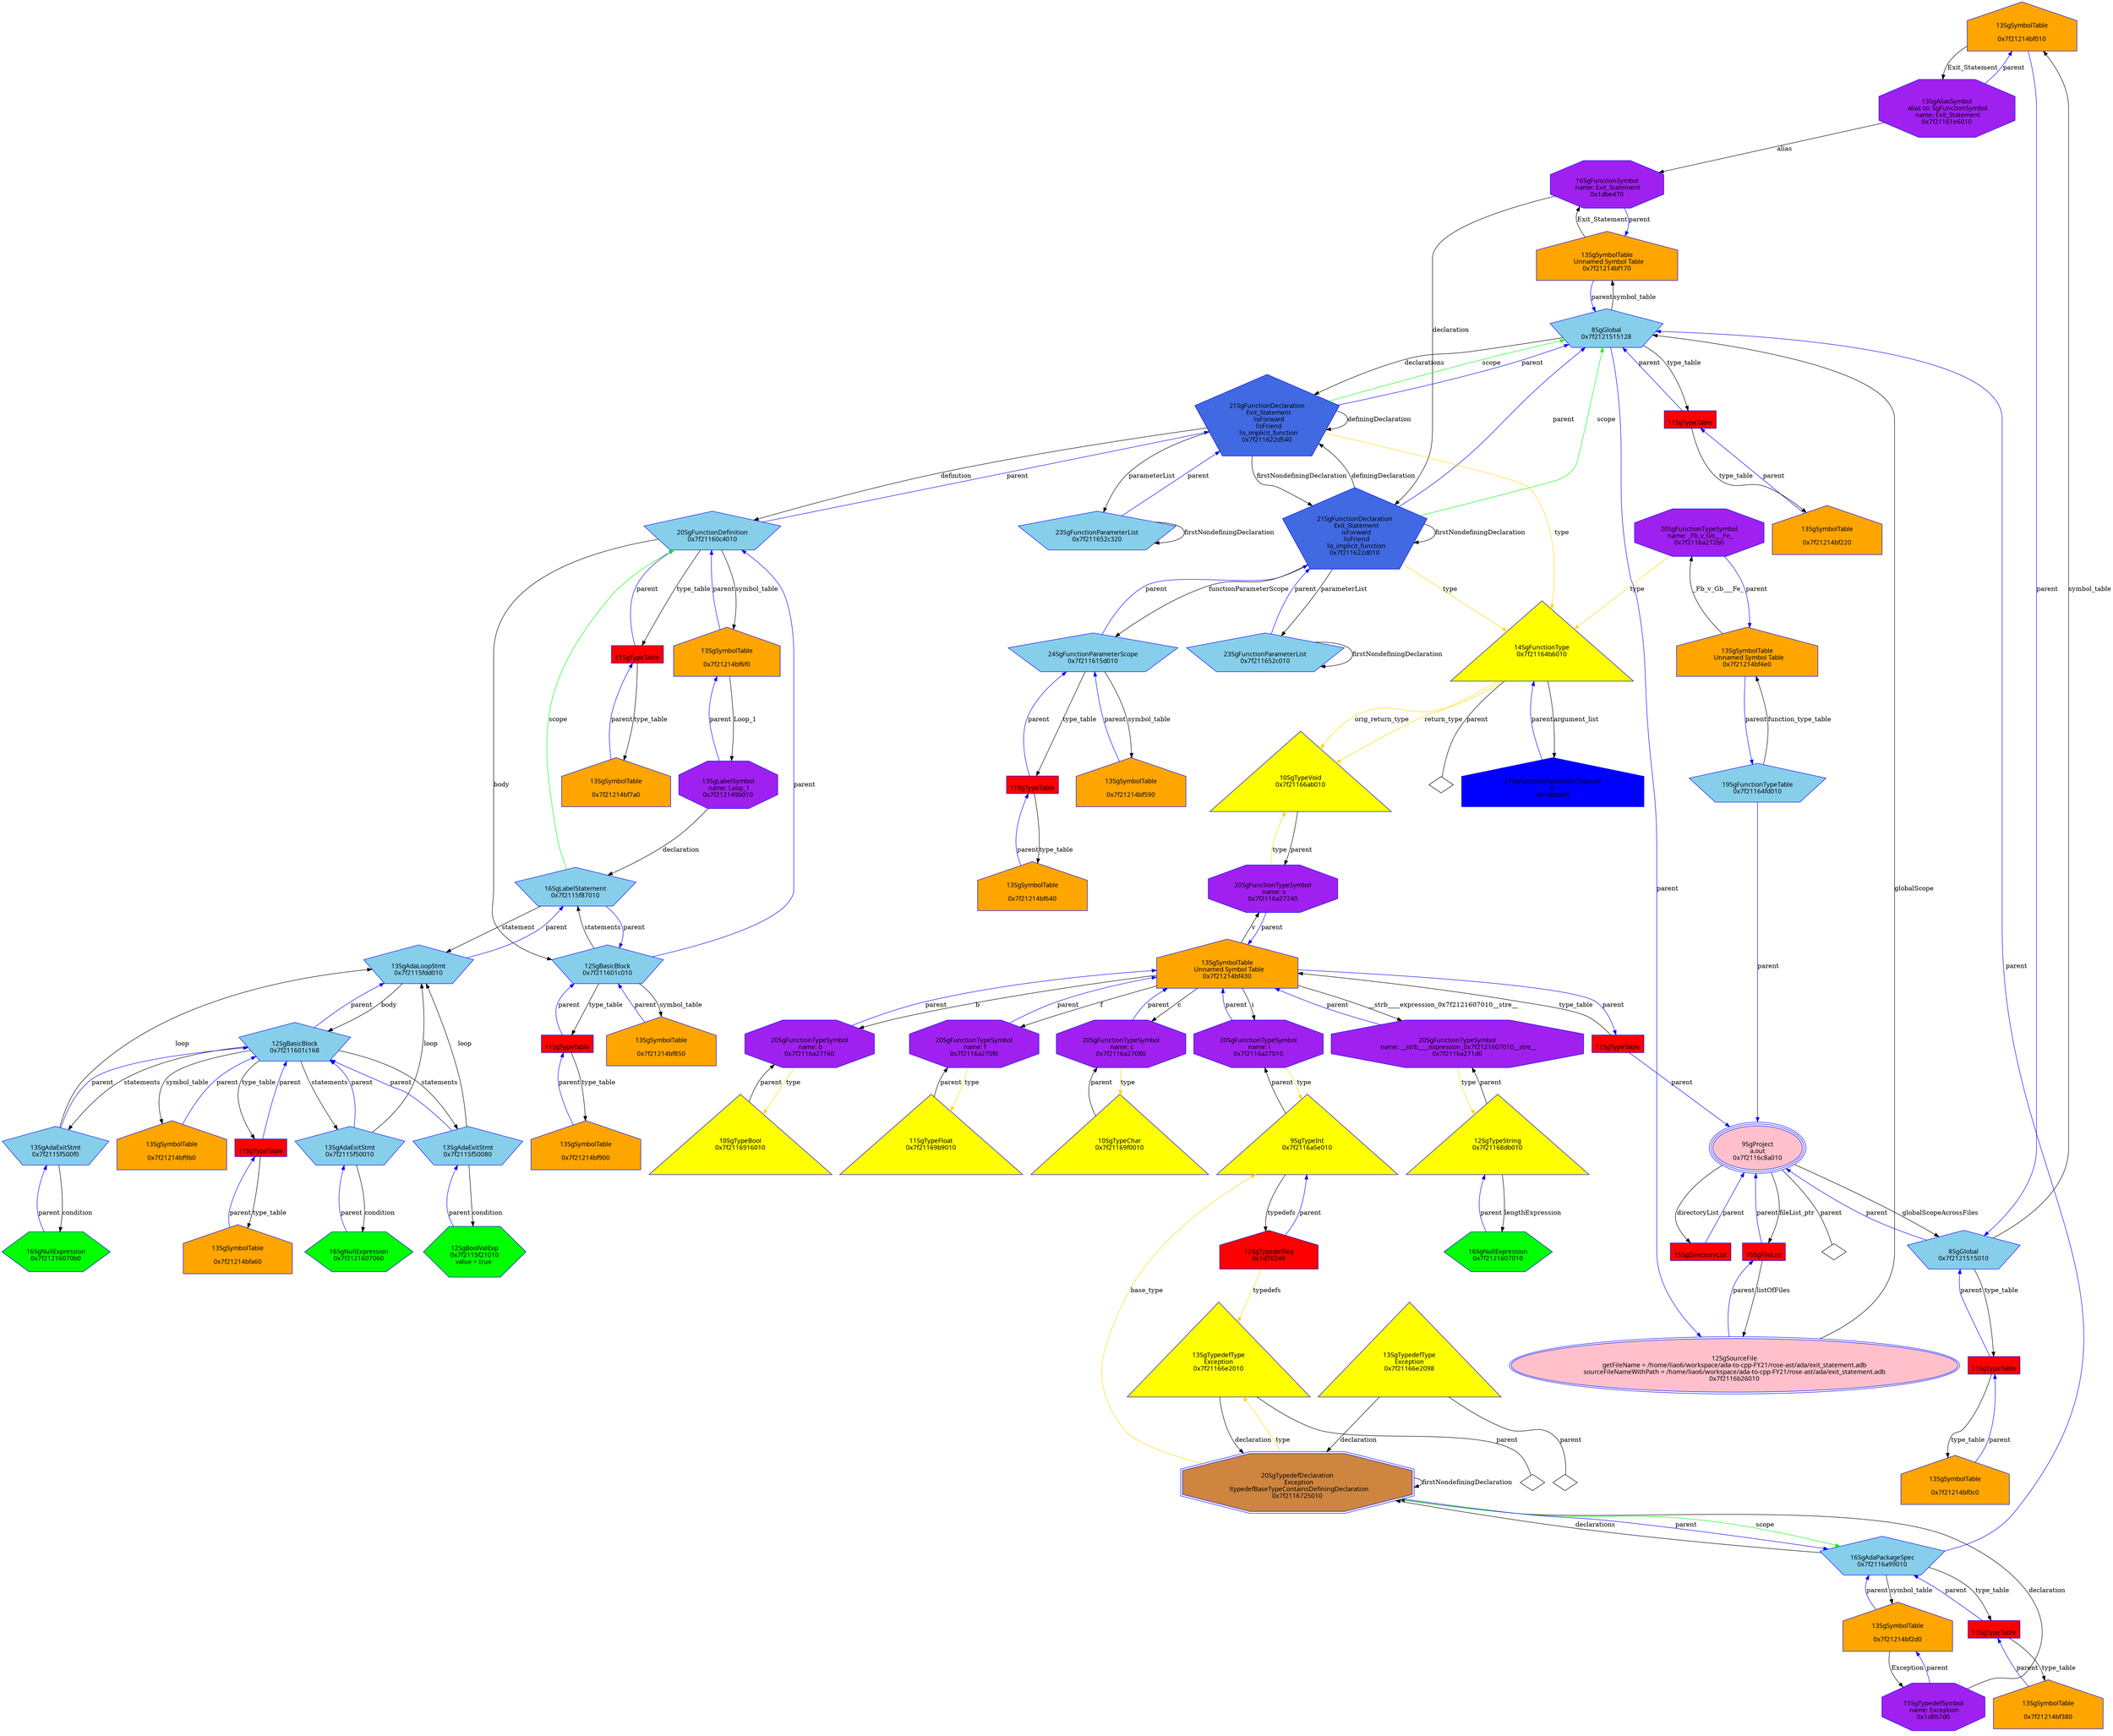 digraph "Gexit_statement.adb.dot" {
"0x7f21214bf010"[label="\n13SgSymbolTable\n  \n  0x7f21214bf010  " shape=house,regular=0,URL="\N",tooltip="more info at \N",sides=5,peripheries=1,color="blue",fillcolor=orange,fontname="7x13bold",fontcolor=black,style=filled];
"0x7f21214bf010" -> "0x7f21161e6010"[label="Exit_Statement" dir=forward ];
"0x7f21214bf010" -> "0x7f2121515010"[label="parent" color="blue" dir=forward ];
"0x7f21214bf0c0"[label="\n13SgSymbolTable\n  \n  0x7f21214bf0c0  " shape=house,regular=0,URL="\N",tooltip="more info at \N",sides=5,peripheries=1,color="blue",fillcolor=orange,fontname="7x13bold",fontcolor=black,style=filled];
"0x7f21214bf0c0" -> "0x1ccda00"[label="parent" color="blue" dir=forward ];
"0x7f21214bf170"[label="\n13SgSymbolTable\n  Unnamed Symbol Table\n  0x7f21214bf170  " shape=house,regular=0,URL="\N",tooltip="more info at \N",sides=5,peripheries=1,color="blue",fillcolor=orange,fontname="7x13bold",fontcolor=black,style=filled];
"0x7f21214bf170" -> "0x1dbe470"[label="Exit_Statement" dir=forward ];
"0x7f21214bf170" -> "0x7f2121515128"[label="parent" color="blue" dir=forward ];
"0x7f21214bf220"[label="\n13SgSymbolTable\n  \n  0x7f21214bf220  " shape=house,regular=0,URL="\N",tooltip="more info at \N",sides=5,peripheries=1,color="blue",fillcolor=orange,fontname="7x13bold",fontcolor=black,style=filled];
"0x7f21214bf220" -> "0x1ccda28"[label="parent" color="blue" dir=forward ];
"0x7f21214bf2d0"[label="\n13SgSymbolTable\n  \n  0x7f21214bf2d0  " shape=house,regular=0,URL="\N",tooltip="more info at \N",sides=5,peripheries=1,color="blue",fillcolor=orange,fontname="7x13bold",fontcolor=black,style=filled];
"0x7f21214bf2d0" -> "0x1d8b7d0"[label="Exception" dir=forward ];
"0x7f21214bf2d0" -> "0x7f2116a99010"[label="parent" color="blue" dir=forward ];
"0x7f21214bf380"[label="\n13SgSymbolTable\n  \n  0x7f21214bf380  " shape=house,regular=0,URL="\N",tooltip="more info at \N",sides=5,peripheries=1,color="blue",fillcolor=orange,fontname="7x13bold",fontcolor=black,style=filled];
"0x7f21214bf380" -> "0x1ccda50"[label="parent" color="blue" dir=forward ];
"0x7f21214bf430"[label="\n13SgSymbolTable\n  Unnamed Symbol Table\n  0x7f21214bf430  " shape=house,regular=0,URL="\N",tooltip="more info at \N",sides=5,peripheries=1,color="blue",fillcolor=orange,fontname="7x13bold",fontcolor=black,style=filled];
"0x7f21214bf430" -> "0x7f2116a27240"[label="v" dir=forward ];
"0x7f21214bf430" -> "0x7f2116a271d0"[label="__strb____expression_0x7f2121607010__stre__" dir=forward ];
"0x7f21214bf430" -> "0x7f2116a27160"[label="b" dir=forward ];
"0x7f21214bf430" -> "0x7f2116a270f0"[label="f" dir=forward ];
"0x7f21214bf430" -> "0x7f2116a27080"[label="c" dir=forward ];
"0x7f21214bf430" -> "0x7f2116a27010"[label="i" dir=forward ];
"0x7f21214bf430" -> "0x1ccda78"[label="parent" color="blue" dir=forward ];
"0x7f21214bf4e0"[label="\n13SgSymbolTable\n  Unnamed Symbol Table\n  0x7f21214bf4e0  " shape=house,regular=0,URL="\N",tooltip="more info at \N",sides=5,peripheries=1,color="blue",fillcolor=orange,fontname="7x13bold",fontcolor=black,style=filled];
"0x7f21214bf4e0" -> "0x7f2116a272b0"[label="_Fb_v_Gb___Fe_" dir=forward ];
"0x7f21214bf4e0" -> "0x7f21164fd010"[label="parent" color="blue" dir=forward ];
"0x7f21214bf590"[label="\n13SgSymbolTable\n  \n  0x7f21214bf590  " shape=house,regular=0,URL="\N",tooltip="more info at \N",sides=5,peripheries=1,color="blue",fillcolor=orange,fontname="7x13bold",fontcolor=black,style=filled];
"0x7f21214bf590" -> "0x7f211615d010"[label="parent" color="blue" dir=forward ];
"0x7f21214bf640"[label="\n13SgSymbolTable\n  \n  0x7f21214bf640  " shape=house,regular=0,URL="\N",tooltip="more info at \N",sides=5,peripheries=1,color="blue",fillcolor=orange,fontname="7x13bold",fontcolor=black,style=filled];
"0x7f21214bf640" -> "0x1ccdaa0"[label="parent" color="blue" dir=forward ];
"0x7f21214bf6f0"[label="\n13SgSymbolTable\n  \n  0x7f21214bf6f0  " shape=house,regular=0,URL="\N",tooltip="more info at \N",sides=5,peripheries=1,color="blue",fillcolor=orange,fontname="7x13bold",fontcolor=black,style=filled];
"0x7f21214bf6f0" -> "0x7f212149b010"[label="Loop_1" dir=forward ];
"0x7f21214bf6f0" -> "0x7f21160c4010"[label="parent" color="blue" dir=forward ];
"0x7f21214bf7a0"[label="\n13SgSymbolTable\n  \n  0x7f21214bf7a0  " shape=house,regular=0,URL="\N",tooltip="more info at \N",sides=5,peripheries=1,color="blue",fillcolor=orange,fontname="7x13bold",fontcolor=black,style=filled];
"0x7f21214bf7a0" -> "0x1ccdac8"[label="parent" color="blue" dir=forward ];
"0x7f21214bf850"[label="\n13SgSymbolTable\n  \n  0x7f21214bf850  " shape=house,regular=0,URL="\N",tooltip="more info at \N",sides=5,peripheries=1,color="blue",fillcolor=orange,fontname="7x13bold",fontcolor=black,style=filled];
"0x7f21214bf850" -> "0x7f211601c010"[label="parent" color="blue" dir=forward ];
"0x7f21214bf900"[label="\n13SgSymbolTable\n  \n  0x7f21214bf900  " shape=house,regular=0,URL="\N",tooltip="more info at \N",sides=5,peripheries=1,color="blue",fillcolor=orange,fontname="7x13bold",fontcolor=black,style=filled];
"0x7f21214bf900" -> "0x1ccdaf0"[label="parent" color="blue" dir=forward ];
"0x7f21214bf9b0"[label="\n13SgSymbolTable\n  \n  0x7f21214bf9b0  " shape=house,regular=0,URL="\N",tooltip="more info at \N",sides=5,peripheries=1,color="blue",fillcolor=orange,fontname="7x13bold",fontcolor=black,style=filled];
"0x7f21214bf9b0" -> "0x7f211601c168"[label="parent" color="blue" dir=forward ];
"0x7f21214bfa60"[label="\n13SgSymbolTable\n  \n  0x7f21214bfa60  " shape=house,regular=0,URL="\N",tooltip="more info at \N",sides=5,peripheries=1,color="blue",fillcolor=orange,fontname="7x13bold",fontcolor=black,style=filled];
"0x7f21214bfa60" -> "0x1ccdb18"[label="parent" color="blue" dir=forward ];
"0x7f2116b26010"[label="\n12SgSourceFile\n  getFileName = /home/liao6/workspace/ada-to-cpp-FY21/rose-ast/ada/exit_statement.adb  \n  sourceFileNameWithPath = /home/liao6/workspace/ada-to-cpp-FY21/rose-ast/ada/exit_statement.adb  \n  0x7f2116b26010  " shape=ellipse,regular=0,URL="\N",tooltip="more info at \N",sides=5,peripheries=2,color="blue",fillcolor=pink,fontname="7x13bold",fontcolor=black,style=filled];
"0x7f2116b26010" -> "0x7f2121515128"[label="globalScope" dir=forward ];
"0x7f2116b26010" -> "0x1c92f80"[label="parent" color="blue" dir=forward ];
"0x1c92f80"[label="\n10SgFileList" shape=polygon,regular=0,URL="\N",tooltip="more info at \N",sides=4,peripheries=1,color="blue",fillcolor=red,fontname="7x13bold",fontcolor=black,style=filled];
"0x1c92f80" -> "0x7f2116b26010"[label="listOfFiles" dir=forward ];
"0x1c92f80" -> "0x7f2116c8a010"[label="parent" color="blue" dir=forward ];
"0x1cb2390"[label="\n15SgDirectoryList" shape=polygon,regular=0,URL="\N",tooltip="more info at \N",sides=4,peripheries=1,color="blue",fillcolor=red,fontname="7x13bold",fontcolor=black,style=filled];
"0x1cb2390" -> "0x7f2116c8a010"[label="parent" color="blue" dir=forward ];
"0x7f2116c8a010"[label="\n9SgProject\n  a.out  \n  0x7f2116c8a010  " shape=ellipse,regular=0,URL="\N",tooltip="more info at \N",sides=5,peripheries=3,color="blue",fillcolor=pink,fontname="7x13bold",fontcolor=black,style=filled];
"0x7f2116c8a010" -> "0x1c92f80"[label="fileList_ptr" dir=forward ];
"0x7f2116c8a010" -> "0x1cb2390"[label="directoryList" dir=forward ];
"0x7f2116c8a010" -> "0x7f2121515010"[label="globalScopeAcrossFiles" dir=forward ];
"0x7f2116c8a010" -> "0x7f2116c8a010__parent__null"[label="parent" dir=none ];
"0x7f2116c8a010__parent__null"[label="" shape=diamond ];
"0x1d70240"[label="\n12SgTypedefSeq\n  0x1d70240  " shape=house,regular=0,URL="\N",tooltip="more info at \N",sides=5,peripheries=1,color="blue",fillcolor=red,fontname="7x13bold",fontcolor=black,style=filled];
"0x1d70240" -> "0x7f21166e2010"[label="typedefs" color="gold1" dir=forward ];
"0x1d70240" -> "0x7f2116a5e010"[label="parent" color="blue" dir=forward ];
"0x1da2ee0"[label="\n27SgFunctionParameterTypeList\n  0  \n  0x1da2ee0  " shape=house,regular=0,URL="\N",tooltip="more info at \N",sides=5,peripheries=1,color="blue",fillcolor=blue,fontname="7x13bold",fontcolor=black,style=filled];
"0x1da2ee0" -> "0x7f21164b6010"[label="parent" color="blue" dir=forward ];
"0x1ccda00"[label="\n11SgTypeTable" shape=polygon,regular=0,URL="\N",tooltip="more info at \N",sides=4,peripheries=1,color="blue",fillcolor=red,fontname="7x13bold",fontcolor=black,style=filled];
"0x1ccda00" -> "0x7f21214bf0c0"[label="type_table" dir=forward ];
"0x1ccda00" -> "0x7f2121515010"[label="parent" color="blue" dir=forward ];
"0x1ccda28"[label="\n11SgTypeTable" shape=polygon,regular=0,URL="\N",tooltip="more info at \N",sides=4,peripheries=1,color="blue",fillcolor=red,fontname="7x13bold",fontcolor=black,style=filled];
"0x1ccda28" -> "0x7f21214bf220"[label="type_table" dir=forward ];
"0x1ccda28" -> "0x7f2121515128"[label="parent" color="blue" dir=forward ];
"0x1ccda50"[label="\n11SgTypeTable" shape=polygon,regular=0,URL="\N",tooltip="more info at \N",sides=4,peripheries=1,color="blue",fillcolor=red,fontname="7x13bold",fontcolor=black,style=filled];
"0x1ccda50" -> "0x7f21214bf380"[label="type_table" dir=forward ];
"0x1ccda50" -> "0x7f2116a99010"[label="parent" color="blue" dir=forward ];
"0x1ccda78"[label="\n11SgTypeTable" shape=polygon,regular=0,URL="\N",tooltip="more info at \N",sides=4,peripheries=1,color="blue",fillcolor=red,fontname="7x13bold",fontcolor=black,style=filled];
"0x1ccda78" -> "0x7f21214bf430"[label="type_table" dir=forward ];
"0x1ccda78" -> "0x7f2116c8a010"[label="parent" color="blue" dir=forward ];
"0x1ccdaa0"[label="\n11SgTypeTable" shape=polygon,regular=0,URL="\N",tooltip="more info at \N",sides=4,peripheries=1,color="blue",fillcolor=red,fontname="7x13bold",fontcolor=black,style=filled];
"0x1ccdaa0" -> "0x7f21214bf640"[label="type_table" dir=forward ];
"0x1ccdaa0" -> "0x7f211615d010"[label="parent" color="blue" dir=forward ];
"0x1ccdac8"[label="\n11SgTypeTable" shape=polygon,regular=0,URL="\N",tooltip="more info at \N",sides=4,peripheries=1,color="blue",fillcolor=red,fontname="7x13bold",fontcolor=black,style=filled];
"0x1ccdac8" -> "0x7f21214bf7a0"[label="type_table" dir=forward ];
"0x1ccdac8" -> "0x7f21160c4010"[label="parent" color="blue" dir=forward ];
"0x1ccdaf0"[label="\n11SgTypeTable" shape=polygon,regular=0,URL="\N",tooltip="more info at \N",sides=4,peripheries=1,color="blue",fillcolor=red,fontname="7x13bold",fontcolor=black,style=filled];
"0x1ccdaf0" -> "0x7f21214bf900"[label="type_table" dir=forward ];
"0x1ccdaf0" -> "0x7f211601c010"[label="parent" color="blue" dir=forward ];
"0x1ccdb18"[label="\n11SgTypeTable" shape=polygon,regular=0,URL="\N",tooltip="more info at \N",sides=4,peripheries=1,color="blue",fillcolor=red,fontname="7x13bold",fontcolor=black,style=filled];
"0x1ccdb18" -> "0x7f21214bfa60"[label="type_table" dir=forward ];
"0x1ccdb18" -> "0x7f211601c168"[label="parent" color="blue" dir=forward ];
"0x7f21169f0010"[label="\n10SgTypeChar\n  0x7f21169f0010  \n   \n   " shape=polygon,regular=0,URL="\N",tooltip="more info at \N",sides=3,peripheries=1,color="blue",fillcolor=yellow,fontname="7x13bold",fontcolor=black,style=filled];
"0x7f21169f0010" -> "0x7f2116a27080"[label="parent" dir=forward ];
"0x7f2116a5e010"[label="\n9SgTypeInt\n  0x7f2116a5e010  \n   \n   " shape=polygon,regular=0,URL="\N",tooltip="more info at \N",sides=3,peripheries=1,color="blue",fillcolor=yellow,fontname="7x13bold",fontcolor=black,style=filled];
"0x7f2116a5e010" -> "0x1d70240"[label="typedefs" dir=forward ];
"0x7f2116a5e010" -> "0x7f2116a27010"[label="parent" dir=forward ];
"0x7f21166ab010"[label="\n10SgTypeVoid\n  0x7f21166ab010  \n   \n   " shape=polygon,regular=0,URL="\N",tooltip="more info at \N",sides=3,peripheries=1,color="blue",fillcolor=yellow,fontname="7x13bold",fontcolor=black,style=filled];
"0x7f21166ab010" -> "0x7f2116a27240"[label="parent" dir=forward ];
"0x7f21169b9010"[label="\n11SgTypeFloat\n  0x7f21169b9010  \n   \n   " shape=polygon,regular=0,URL="\N",tooltip="more info at \N",sides=3,peripheries=1,color="blue",fillcolor=yellow,fontname="7x13bold",fontcolor=black,style=filled];
"0x7f21169b9010" -> "0x7f2116a270f0"[label="parent" dir=forward ];
"0x7f21168db010"[label="\n12SgTypeString\n  0x7f21168db010  \n   \n   " shape=polygon,regular=0,URL="\N",tooltip="more info at \N",sides=3,peripheries=1,color="blue",fillcolor=yellow,fontname="7x13bold",fontcolor=black,style=filled];
"0x7f21168db010" -> "0x7f2121607010"[label="lengthExpression" dir=forward ];
"0x7f21168db010" -> "0x7f2116a271d0"[label="parent" dir=forward ];
"0x7f2116916010"[label="\n10SgTypeBool\n  0x7f2116916010  \n   \n   " shape=polygon,regular=0,URL="\N",tooltip="more info at \N",sides=3,peripheries=1,color="blue",fillcolor=yellow,fontname="7x13bold",fontcolor=black,style=filled];
"0x7f2116916010" -> "0x7f2116a27160"[label="parent" dir=forward ];
"0x7f21166e2010"[label="\n13SgTypedefType\nException\n  0x7f21166e2010  \n   \n   " shape=polygon,regular=0,URL="\N",tooltip="more info at \N",sides=3,peripheries=1,color="blue",fillcolor=yellow,fontname="7x13bold",fontcolor=black,style=filled];
"0x7f21166e2010" -> "0x7f2116725010"[label="declaration" dir=forward ];
"0x7f21166e2010" -> "0x7f21166e2010__parent__null"[label="parent" dir=none ];
"0x7f21166e2010__parent__null"[label="" shape=diamond ];
"0x7f21166e2098"[label="\n13SgTypedefType\nException\n  0x7f21166e2098  \n   \n   " shape=polygon,regular=0,URL="\N",tooltip="more info at \N",sides=3,peripheries=1,color="blue",fillcolor=yellow,fontname="7x13bold",fontcolor=black,style=filled];
"0x7f21166e2098" -> "0x7f2116725010"[label="declaration" dir=forward ];
"0x7f21166e2098" -> "0x7f21166e2098__parent__null"[label="parent" dir=none ];
"0x7f21166e2098__parent__null"[label="" shape=diamond ];
"0x7f21164b6010"[label="\n14SgFunctionType\n  0x7f21164b6010  \n   \n   " shape=polygon,regular=0,URL="\N",tooltip="more info at \N",sides=3,peripheries=1,color="blue",fillcolor=yellow,fontname="7x13bold",fontcolor=black,style=filled];
"0x7f21164b6010" -> "0x7f21166ab010"[label="return_type" color="gold1" dir=forward ];
"0x7f21164b6010" -> "0x7f21166ab010"[label="orig_return_type" color="gold1" dir=forward ];
"0x7f21164b6010" -> "0x1da2ee0"[label="argument_list" dir=forward ];
"0x7f21164b6010" -> "0x7f21164b6010__parent__null"[label="parent" dir=none ];
"0x7f21164b6010__parent__null"[label="" shape=diamond ];
"0x7f211652c010"[label="\n23SgFunctionParameterList\n  0x7f211652c010  " shape=polygon,regular=0,URL="\N",tooltip="more info at \N",sides=5,peripheries=1,color="blue",fillcolor=skyblue,fontname="7x13bold",fontcolor=black,style=filled];
"0x7f211652c010" -> "0x7f211652c010"[label="firstNondefiningDeclaration" dir=forward ];
"0x7f211652c010" -> "0x7f211622d010"[label="parent" color="blue" dir=forward ];
"0x7f211652c320"[label="\n23SgFunctionParameterList\n  0x7f211652c320  " shape=polygon,regular=0,URL="\N",tooltip="more info at \N",sides=5,peripheries=1,color="blue",fillcolor=skyblue,fontname="7x13bold",fontcolor=black,style=filled];
"0x7f211652c320" -> "0x7f211652c320"[label="firstNondefiningDeclaration" dir=forward ];
"0x7f211652c320" -> "0x7f211622d540"[label="parent" color="blue" dir=forward ];
"0x7f211601c010"[label="\n12SgBasicBlock\n  0x7f211601c010  " shape=polygon,regular=0,URL="\N",tooltip="more info at \N",sides=5,peripheries=1,color="blue",fillcolor=skyblue,fontname="7x13bold",fontcolor=black,style=filled];
"0x7f211601c010" -> "0x7f2115f87010"[label="statements" dir=forward ];
"0x7f211601c010" -> "0x7f21214bf850"[label="symbol_table" dir=forward ];
"0x7f211601c010" -> "0x1ccdaf0"[label="type_table" dir=forward ];
"0x7f211601c010" -> "0x7f21160c4010"[label="parent" color="blue" dir=forward ];
"0x7f211601c168"[label="\n12SgBasicBlock\n  0x7f211601c168  " shape=polygon,regular=0,URL="\N",tooltip="more info at \N",sides=5,peripheries=1,color="blue",fillcolor=skyblue,fontname="7x13bold",fontcolor=black,style=filled];
"0x7f211601c168" -> "0x7f2115f50010"[label="statements" dir=forward ];
"0x7f211601c168" -> "0x7f2115f50080"[label="statements" dir=forward ];
"0x7f211601c168" -> "0x7f2115f500f0"[label="statements" dir=forward ];
"0x7f211601c168" -> "0x7f21214bf9b0"[label="symbol_table" dir=forward ];
"0x7f211601c168" -> "0x1ccdb18"[label="type_table" dir=forward ];
"0x7f211601c168" -> "0x7f2115fdd010"[label="parent" color="blue" dir=forward ];
"0x7f2121515010"[label="\n8SgGlobal\n  0x7f2121515010  " shape=polygon,regular=0,URL="\N",tooltip="more info at \N",sides=5,peripheries=1,color="blue",fillcolor=skyblue,fontname="7x13bold",fontcolor=black,style=filled];
"0x7f2121515010" -> "0x7f21214bf010"[label="symbol_table" dir=forward ];
"0x7f2121515010" -> "0x1ccda00"[label="type_table" dir=forward ];
"0x7f2121515010" -> "0x7f2116c8a010"[label="parent" color="blue" dir=forward ];
"0x7f2121515128"[label="\n8SgGlobal\n  0x7f2121515128  " shape=polygon,regular=0,URL="\N",tooltip="more info at \N",sides=5,peripheries=1,color="blue",fillcolor=skyblue,fontname="7x13bold",fontcolor=black,style=filled];
"0x7f2121515128" -> "0x7f211622d540"[label="declarations" dir=forward ];
"0x7f2121515128" -> "0x7f21214bf170"[label="symbol_table" dir=forward ];
"0x7f2121515128" -> "0x1ccda28"[label="type_table" dir=forward ];
"0x7f2121515128" -> "0x7f2116b26010"[label="parent" color="blue" dir=forward ];
"0x7f211615d010"[label="\n24SgFunctionParameterScope\n  0x7f211615d010  " shape=polygon,regular=0,URL="\N",tooltip="more info at \N",sides=5,peripheries=1,color="blue",fillcolor=skyblue,fontname="7x13bold",fontcolor=black,style=filled];
"0x7f211615d010" -> "0x7f21214bf590"[label="symbol_table" dir=forward ];
"0x7f211615d010" -> "0x1ccdaa0"[label="type_table" dir=forward ];
"0x7f211615d010" -> "0x7f211622d010"[label="parent" color="blue" dir=forward ];
"0x7f21164fd010"[label="\n19SgFunctionTypeTable\n  0x7f21164fd010  " shape=polygon,regular=0,URL="\N",tooltip="more info at \N",sides=5,peripheries=1,color="blue",fillcolor=skyblue,fontname="7x13bold",fontcolor=black,style=filled];
"0x7f21164fd010" -> "0x7f21214bf4e0"[label="function_type_table" dir=forward ];
"0x7f21164fd010" -> "0x7f2116c8a010"[label="parent" color="blue" dir=forward ];
"0x7f2115f87010"[label="\n16SgLabelStatement\n  0x7f2115f87010  " shape=polygon,regular=0,URL="\N",tooltip="more info at \N",sides=5,peripheries=1,color="blue",fillcolor=skyblue,fontname="7x13bold",fontcolor=black,style=filled];
"0x7f2115f87010" -> "0x7f21160c4010"[label="scope" color="green" dir=forward ];
"0x7f2115f87010" -> "0x7f2115fdd010"[label="statement" dir=forward ];
"0x7f2115f87010" -> "0x7f211601c010"[label="parent" color="blue" dir=forward ];
"0x7f2115f50010"[label="\n13SgAdaExitStmt\n  0x7f2115f50010  " shape=polygon,regular=0,URL="\N",tooltip="more info at \N",sides=5,peripheries=1,color="blue",fillcolor=skyblue,fontname="7x13bold",fontcolor=black,style=filled];
"0x7f2115f50010" -> "0x7f2115fdd010"[label="loop" dir=forward ];
"0x7f2115f50010" -> "0x7f2121607060"[label="condition" dir=forward ];
"0x7f2115f50010" -> "0x7f211601c168"[label="parent" color="blue" dir=forward ];
"0x7f2115f50080"[label="\n13SgAdaExitStmt\n  0x7f2115f50080  " shape=polygon,regular=0,URL="\N",tooltip="more info at \N",sides=5,peripheries=1,color="blue",fillcolor=skyblue,fontname="7x13bold",fontcolor=black,style=filled];
"0x7f2115f50080" -> "0x7f2115fdd010"[label="loop" dir=forward ];
"0x7f2115f50080" -> "0x7f2115f21010"[label="condition" dir=forward ];
"0x7f2115f50080" -> "0x7f211601c168"[label="parent" color="blue" dir=forward ];
"0x7f2115f500f0"[label="\n13SgAdaExitStmt\n  0x7f2115f500f0  " shape=polygon,regular=0,URL="\N",tooltip="more info at \N",sides=5,peripheries=1,color="blue",fillcolor=skyblue,fontname="7x13bold",fontcolor=black,style=filled];
"0x7f2115f500f0" -> "0x7f2115fdd010"[label="loop" dir=forward ];
"0x7f2115f500f0" -> "0x7f21216070b0"[label="condition" dir=forward ];
"0x7f2115f500f0" -> "0x7f211601c168"[label="parent" color="blue" dir=forward ];
"0x7f2115fdd010"[label="\n13SgAdaLoopStmt\n  0x7f2115fdd010  " shape=polygon,regular=0,URL="\N",tooltip="more info at \N",sides=5,peripheries=1,color="blue",fillcolor=skyblue,fontname="7x13bold",fontcolor=black,style=filled];
"0x7f2115fdd010" -> "0x7f211601c168"[label="body" dir=forward ];
"0x7f2115fdd010" -> "0x7f2115f87010"[label="parent" color="blue" dir=forward ];
"0x7f2116725010"[label="\n20SgTypedefDeclaration\n  Exception\n  !typedefBaseTypeContainsDefiningDeclaration\n  0x7f2116725010  " shape=polygon,regular=0,URL="\N",tooltip="more info at \N",sides=8,peripheries=2,color="blue",fillcolor=peru,fontname="7x13bold",fontcolor=black,style=filled];
"0x7f2116725010" -> "0x7f2116a5e010"[label="base_type" color="gold1" dir=forward ];
"0x7f2116725010" -> "0x7f21166e2010"[label="type" color="gold1" dir=forward ];
"0x7f2116725010" -> "0x7f2116a99010"[label="scope" color="green" dir=forward ];
"0x7f2116725010" -> "0x7f2116725010"[label="firstNondefiningDeclaration" dir=forward ];
"0x7f2116725010" -> "0x7f2116a99010"[label="parent" color="blue" dir=forward ];
"0x7f21160c4010"[label="\n20SgFunctionDefinition\n  0x7f21160c4010  " shape=polygon,regular=0,URL="\N",tooltip="more info at \N",sides=5,peripheries=1,color="blue",fillcolor=skyblue,fontname="7x13bold",fontcolor=black,style=filled];
"0x7f21160c4010" -> "0x7f211601c010"[label="body" dir=forward ];
"0x7f21160c4010" -> "0x7f21214bf6f0"[label="symbol_table" dir=forward ];
"0x7f21160c4010" -> "0x1ccdac8"[label="type_table" dir=forward ];
"0x7f21160c4010" -> "0x7f211622d540"[label="parent" color="blue" dir=forward ];
"0x7f2116a99010"[label="\n16SgAdaPackageSpec\n  0x7f2116a99010  " shape=polygon,regular=0,URL="\N",tooltip="more info at \N",sides=5,peripheries=1,color="blue",fillcolor=skyblue,fontname="7x13bold",fontcolor=black,style=filled];
"0x7f2116a99010" -> "0x7f2116725010"[label="declarations" dir=forward ];
"0x7f2116a99010" -> "0x7f21214bf2d0"[label="symbol_table" dir=forward ];
"0x7f2116a99010" -> "0x1ccda50"[label="type_table" dir=forward ];
"0x7f2116a99010" -> "0x7f2121515128"[label="parent" color="blue" dir=forward ];
"0x7f211622d010"[label="\n21SgFunctionDeclaration\n  Exit_Statement\n  isForward\n  !isFriend\n  !is_implicit_function\n  0x7f211622d010  " shape=polygon,regular=0,URL="\N",tooltip="more info at \N",sides=5,peripheries=1,color="blue",fillcolor=royalblue,fontname="7x13bold",fontcolor=black,style=filled];
"0x7f211622d010" -> "0x7f211652c010"[label="parameterList" dir=forward ];
"0x7f211622d010" -> "0x7f21164b6010"[label="type" color="gold1" dir=forward ];
"0x7f211622d010" -> "0x7f2121515128"[label="scope" color="green" dir=forward ];
"0x7f211622d010" -> "0x7f211615d010"[label="functionParameterScope" dir=forward ];
"0x7f211622d010" -> "0x7f211622d540"[label="definingDeclaration" dir=forward ];
"0x7f211622d010" -> "0x7f211622d010"[label="firstNondefiningDeclaration" dir=forward ];
"0x7f211622d010" -> "0x7f2121515128"[label="parent" color="blue" dir=forward ];
"0x7f211622d540"[label="\n21SgFunctionDeclaration\n  Exit_Statement\n  !isForward\n  !isFriend\n  !is_implicit_function\n  0x7f211622d540  " shape=polygon,regular=0,URL="\N",tooltip="more info at \N",sides=5,peripheries=1,color="blue",fillcolor=royalblue,fontname="7x13bold",fontcolor=black,style=filled];
"0x7f211622d540" -> "0x7f211652c320"[label="parameterList" dir=forward ];
"0x7f211622d540" -> "0x7f21164b6010"[label="type" color="gold1" dir=forward ];
"0x7f211622d540" -> "0x7f21160c4010"[label="definition" dir=forward ];
"0x7f211622d540" -> "0x7f2121515128"[label="scope" color="green" dir=forward ];
"0x7f211622d540" -> "0x7f211622d540"[label="definingDeclaration" dir=forward ];
"0x7f211622d540" -> "0x7f211622d010"[label="firstNondefiningDeclaration" dir=forward ];
"0x7f211622d540" -> "0x7f2121515128"[label="parent" color="blue" dir=forward ];
"0x7f2115f21010"[label="\n12SgBoolValExp\n  0x7f2115f21010  \n value = true  " shape=polygon,regular=0,URL="\N",tooltip="more info at \N",sides=6,peripheries=1,color="blue",fillcolor=green,fontname="7x13bold",fontcolor=black,style=filled];
"0x7f2115f21010" -> "0x7f2115f50080"[label="parent" color="blue" dir=forward ];
"0x7f2121607010"[label="\n16SgNullExpression\n  0x7f2121607010  " shape=polygon,regular=0,URL="\N",tooltip="more info at \N",sides=6,peripheries=1,color="blue",fillcolor=green,fontname="7x13bold",fontcolor=black,style=filled];
"0x7f2121607010" -> "0x7f21168db010"[label="parent" color="blue" dir=forward ];
"0x7f2121607060"[label="\n16SgNullExpression\n  0x7f2121607060  " shape=polygon,regular=0,URL="\N",tooltip="more info at \N",sides=6,peripheries=1,color="blue",fillcolor=green,fontname="7x13bold",fontcolor=black,style=filled];
"0x7f2121607060" -> "0x7f2115f50010"[label="parent" color="blue" dir=forward ];
"0x7f21216070b0"[label="\n16SgNullExpression\n  0x7f21216070b0  " shape=polygon,regular=0,URL="\N",tooltip="more info at \N",sides=6,peripheries=1,color="blue",fillcolor=green,fontname="7x13bold",fontcolor=black,style=filled];
"0x7f21216070b0" -> "0x7f2115f500f0"[label="parent" color="blue" dir=forward ];
"0x7f2116a27010"[label="\n20SgFunctionTypeSymbol\n name: i\n  0x7f2116a27010  " shape=polygon,regular=0,URL="\N",tooltip="more info at \N",sides=8,peripheries=1,color="blue",fillcolor=purple,fontname="7x13bold",fontcolor=black,style=filled];
"0x7f2116a27010" -> "0x7f2116a5e010"[label="type" color="gold1" dir=forward ];
"0x7f2116a27010" -> "0x7f21214bf430"[label="parent" color="blue" dir=forward ];
"0x7f2116a27080"[label="\n20SgFunctionTypeSymbol\n name: c\n  0x7f2116a27080  " shape=polygon,regular=0,URL="\N",tooltip="more info at \N",sides=8,peripheries=1,color="blue",fillcolor=purple,fontname="7x13bold",fontcolor=black,style=filled];
"0x7f2116a27080" -> "0x7f21169f0010"[label="type" color="gold1" dir=forward ];
"0x7f2116a27080" -> "0x7f21214bf430"[label="parent" color="blue" dir=forward ];
"0x7f2116a270f0"[label="\n20SgFunctionTypeSymbol\n name: f\n  0x7f2116a270f0  " shape=polygon,regular=0,URL="\N",tooltip="more info at \N",sides=8,peripheries=1,color="blue",fillcolor=purple,fontname="7x13bold",fontcolor=black,style=filled];
"0x7f2116a270f0" -> "0x7f21169b9010"[label="type" color="gold1" dir=forward ];
"0x7f2116a270f0" -> "0x7f21214bf430"[label="parent" color="blue" dir=forward ];
"0x7f2116a27160"[label="\n20SgFunctionTypeSymbol\n name: b\n  0x7f2116a27160  " shape=polygon,regular=0,URL="\N",tooltip="more info at \N",sides=8,peripheries=1,color="blue",fillcolor=purple,fontname="7x13bold",fontcolor=black,style=filled];
"0x7f2116a27160" -> "0x7f2116916010"[label="type" color="gold1" dir=forward ];
"0x7f2116a27160" -> "0x7f21214bf430"[label="parent" color="blue" dir=forward ];
"0x7f2116a271d0"[label="\n20SgFunctionTypeSymbol\n name: __strb____expression_0x7f2121607010__stre__\n  0x7f2116a271d0  " shape=polygon,regular=0,URL="\N",tooltip="more info at \N",sides=8,peripheries=1,color="blue",fillcolor=purple,fontname="7x13bold",fontcolor=black,style=filled];
"0x7f2116a271d0" -> "0x7f21168db010"[label="type" color="gold1" dir=forward ];
"0x7f2116a271d0" -> "0x7f21214bf430"[label="parent" color="blue" dir=forward ];
"0x7f2116a27240"[label="\n20SgFunctionTypeSymbol\n name: v\n  0x7f2116a27240  " shape=polygon,regular=0,URL="\N",tooltip="more info at \N",sides=8,peripheries=1,color="blue",fillcolor=purple,fontname="7x13bold",fontcolor=black,style=filled];
"0x7f2116a27240" -> "0x7f21166ab010"[label="type" color="gold1" dir=forward ];
"0x7f2116a27240" -> "0x7f21214bf430"[label="parent" color="blue" dir=forward ];
"0x7f2116a272b0"[label="\n20SgFunctionTypeSymbol\n name: _Fb_v_Gb___Fe_\n  0x7f2116a272b0  " shape=polygon,regular=0,URL="\N",tooltip="more info at \N",sides=8,peripheries=1,color="blue",fillcolor=purple,fontname="7x13bold",fontcolor=black,style=filled];
"0x7f2116a272b0" -> "0x7f21164b6010"[label="type" color="gold1" dir=forward ];
"0x7f2116a272b0" -> "0x7f21214bf4e0"[label="parent" color="blue" dir=forward ];
"0x1d8b7d0"[label="\n15SgTypedefSymbol\n name: Exception\n  0x1d8b7d0  " shape=polygon,regular=0,URL="\N",tooltip="more info at \N",sides=8,peripheries=1,color="blue",fillcolor=purple,fontname="7x13bold",fontcolor=black,style=filled];
"0x1d8b7d0" -> "0x7f2116725010"[label="declaration" dir=forward ];
"0x1d8b7d0" -> "0x7f21214bf2d0"[label="parent" color="blue" dir=forward ];
"0x7f212149b010"[label="\n13SgLabelSymbol\n name: Loop_1\n  0x7f212149b010  " shape=polygon,regular=0,URL="\N",tooltip="more info at \N",sides=8,peripheries=1,color="blue",fillcolor=purple,fontname="7x13bold",fontcolor=black,style=filled];
"0x7f212149b010" -> "0x7f2115f87010"[label="declaration" dir=forward ];
"0x7f212149b010" -> "0x7f21214bf6f0"[label="parent" color="blue" dir=forward ];
"0x1dbe470"[label="\n16SgFunctionSymbol\n name: Exit_Statement\n  0x1dbe470  " shape=polygon,regular=0,URL="\N",tooltip="more info at \N",sides=8,peripheries=1,color="blue",fillcolor=purple,fontname="7x13bold",fontcolor=black,style=filled];
"0x1dbe470" -> "0x7f211622d010"[label="declaration" dir=forward ];
"0x1dbe470" -> "0x7f21214bf170"[label="parent" color="blue" dir=forward ];
"0x7f21161e6010"[label="\n13SgAliasSymbol\n alias to: SgFunctionSymbol\n name: Exit_Statement\n  0x7f21161e6010  " shape=polygon,regular=0,URL="\N",tooltip="more info at \N",sides=8,peripheries=1,color="blue",fillcolor=purple,fontname="7x13bold",fontcolor=black,style=filled];
"0x7f21161e6010" -> "0x1dbe470"[label="alias" dir=forward ];
"0x7f21161e6010" -> "0x7f21214bf010"[label="parent" color="blue" dir=forward ];
}
